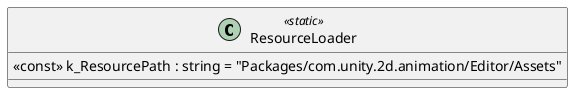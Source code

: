 @startuml
class ResourceLoader <<static>> {
    <<const>> k_ResourcePath : string = "Packages/com.unity.2d.animation/Editor/Assets"
}
@enduml
